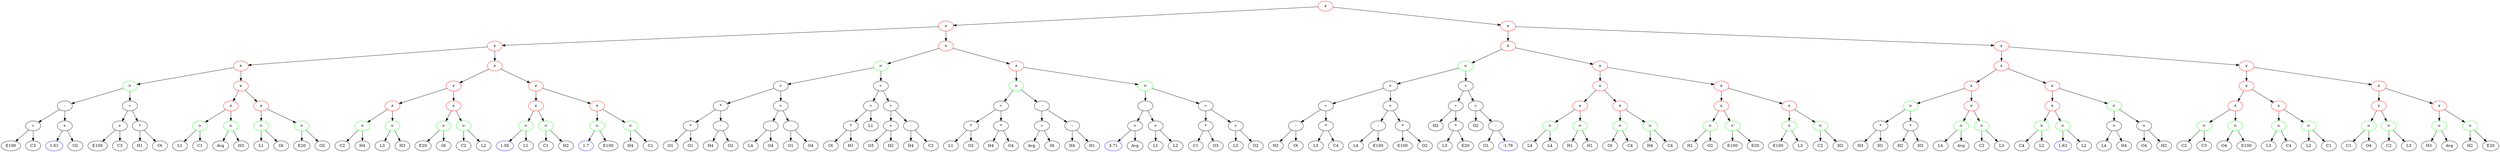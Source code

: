 digraph {
node0[label=" ∨ ",color=red];
node0 -> node1;
node1[label=" ∨ ",color=red];
node1 -> node2;
node2[label=" ∨ ",color=red];
node2 -> node3;
node3[label=" ∧ ",color=red];
node3 -> node4;
node4[label=" > ",color=green];
node4 -> node5;
node5[label=" - "];
node5 -> node6;
node6[label=" ÷ "];
node6 -> node7;
node7[label="E100"];
node6 -> node8;
node8[label="C3"];
node5 -> node9;
node9[label=" + "];
node9 -> node10;
node10[label="1.61",color=blue];
node9 -> node11;
node11[label="O2"];
node4 -> node12;
node12[label=" ÷ "];
node12 -> node13;
node13[label=" + "];
node13 -> node14;
node14[label="E100"];
node13 -> node15;
node15[label="C3"];
node12 -> node16;
node16[label=" * "];
node16 -> node17;
node17[label="H1"];
node16 -> node18;
node18[label="Ot"];
node3 -> node19;
node19[label=" ∨ ",color=red];
node19 -> node20;
node20[label=" ∨ ",color=red];
node20 -> node21;
node21[label=" > ",color=green];
node21 -> node22;
node22[label="L1"];
node21 -> node23;
node23[label="C1"];
node20 -> node24;
node24[label=" < ",color=green];
node24 -> node25;
node25[label="Avg"];
node24 -> node26;
node26[label="H3"];
node19 -> node27;
node27[label=" ∨ ",color=red];
node27 -> node28;
node28[label=" > ",color=green];
node28 -> node29;
node29[label="L1"];
node28 -> node30;
node30[label="Ot"];
node27 -> node31;
node31[label=" > ",color=green];
node31 -> node32;
node32[label="E20"];
node31 -> node33;
node33[label="O2"];
node2 -> node34;
node34[label=" ∧ ",color=red];
node34 -> node35;
node35[label=" ∨ ",color=red];
node35 -> node36;
node36[label=" ∧ ",color=red];
node36 -> node37;
node37[label=" < ",color=green];
node37 -> node38;
node38[label="C2"];
node37 -> node39;
node39[label="H4"];
node36 -> node40;
node40[label=" < ",color=green];
node40 -> node41;
node41[label="L3"];
node40 -> node42;
node42[label="H3"];
node35 -> node43;
node43[label=" ∧ ",color=red];
node43 -> node44;
node44[label=" > ",color=green];
node44 -> node45;
node45[label="E20"];
node44 -> node46;
node46[label="Ot"];
node43 -> node47;
node47[label=" > ",color=green];
node47 -> node48;
node48[label="C2"];
node47 -> node49;
node49[label="L2"];
node34 -> node50;
node50[label=" ∨ ",color=red];
node50 -> node51;
node51[label=" ∨ ",color=red];
node51 -> node52;
node52[label=" < ",color=green];
node52 -> node53;
node53[label="1.05",color=blue];
node52 -> node54;
node54[label="L1"];
node51 -> node55;
node55[label=" < ",color=green];
node55 -> node56;
node56[label="C1"];
node55 -> node57;
node57[label="H2"];
node50 -> node58;
node58[label=" ∧ ",color=red];
node58 -> node59;
node59[label=" > ",color=green];
node59 -> node60;
node60[label="1.7",color=blue];
node59 -> node61;
node61[label="E100"];
node58 -> node62;
node62[label=" < ",color=green];
node62 -> node63;
node63[label="H4"];
node62 -> node64;
node64[label="C1"];
node1 -> node65;
node65[label=" ∧ ",color=red];
node65 -> node66;
node66[label=" < ",color=green];
node66 -> node67;
node67[label=" + "];
node67 -> node68;
node68[label=" * "];
node68 -> node69;
node69[label=" * "];
node69 -> node70;
node70[label="O1"];
node69 -> node71;
node71[label="O1"];
node68 -> node72;
node72[label=" - "];
node72 -> node73;
node73[label="H4"];
node72 -> node74;
node74[label="O2"];
node67 -> node75;
node75[label=" + "];
node75 -> node76;
node76[label=" - "];
node76 -> node77;
node77[label="L4"];
node76 -> node78;
node78[label="O4"];
node75 -> node79;
node79[label=" - "];
node79 -> node80;
node80[label="O1"];
node79 -> node81;
node81[label="O4"];
node66 -> node82;
node82[label=" ÷ "];
node82 -> node83;
node83[label=" ÷ "];
node83 -> node84;
node84[label=" * "];
node84 -> node85;
node85[label="Ot"];
node84 -> node86;
node86[label="H1"];
node83 -> node87;
node87[label="L1"];
node82 -> node88;
node88[label=" ÷ "];
node88 -> node89;
node89[label=" + "];
node89 -> node90;
node90[label="O3"];
node89 -> node91;
node91[label="H2"];
node88 -> node92;
node92[label=" - "];
node92 -> node93;
node93[label="H4"];
node92 -> node94;
node94[label="C2"];
node65 -> node95;
node95[label=" ∧ ",color=red];
node95 -> node96;
node96[label=" > ",color=green];
node96 -> node97;
node97[label=" ÷ "];
node97 -> node98;
node98[label=" * "];
node98 -> node99;
node99[label="L1"];
node98 -> node100;
node100[label="O2"];
node97 -> node101;
node101[label=" * "];
node101 -> node102;
node102[label="H4"];
node101 -> node103;
node103[label="O4"];
node96 -> node104;
node104[label=" - "];
node104 -> node105;
node105[label=" ÷ "];
node105 -> node106;
node106[label="Avg"];
node105 -> node107;
node107[label="Ot"];
node104 -> node108;
node108[label=" - "];
node108 -> node109;
node109[label="H4"];
node108 -> node110;
node110[label="H1"];
node95 -> node111;
node111[label=" < ",color=green];
node111 -> node112;
node112[label=" - "];
node112 -> node113;
node113[label=" + "];
node113 -> node114;
node114[label="3.71",color=blue];
node113 -> node115;
node115[label="Avg"];
node112 -> node116;
node116[label=" + "];
node116 -> node117;
node117[label="L1"];
node116 -> node118;
node118[label="L2"];
node111 -> node119;
node119[label=" ÷ "];
node119 -> node120;
node120[label=" * "];
node120 -> node121;
node121[label="C1"];
node120 -> node122;
node122[label="O3"];
node119 -> node123;
node123[label=" + "];
node123 -> node124;
node124[label="L3"];
node123 -> node125;
node125[label="O2"];
node0 -> node126;
node126[label=" ∨ ",color=red];
node126 -> node127;
node127[label=" ∧ ",color=red];
node127 -> node128;
node128[label=" < ",color=green];
node128 -> node129;
node129[label=" + "];
node129 -> node130;
node130[label=" ÷ "];
node130 -> node131;
node131[label=" - "];
node131 -> node132;
node132[label="H2"];
node131 -> node133;
node133[label="Ot"];
node130 -> node134;
node134[label=" * "];
node134 -> node135;
node135[label="L3"];
node134 -> node136;
node136[label="C4"];
node129 -> node137;
node137[label=" + "];
node137 -> node138;
node138[label=" - "];
node138 -> node139;
node139[label="L4"];
node138 -> node140;
node140[label="E100"];
node137 -> node141;
node141[label=" * "];
node141 -> node142;
node142[label="E100"];
node141 -> node143;
node143[label="O2"];
node128 -> node144;
node144[label=" ÷ "];
node144 -> node145;
node145[label=" ÷ "];
node145 -> node146;
node146[label="H2"];
node145 -> node147;
node147[label=" * "];
node147 -> node148;
node148[label="L3"];
node147 -> node149;
node149[label="E20"];
node144 -> node150;
node150[label=" ÷ "];
node150 -> node151;
node151[label="O2"];
node150 -> node152;
node152[label=" - "];
node152 -> node153;
node153[label="O1"];
node152 -> node154;
node154[label="-1.76",color=blue];
node127 -> node155;
node155[label=" ∧ ",color=red];
node155 -> node156;
node156[label=" ∨ ",color=red];
node156 -> node157;
node157[label=" ∨ ",color=red];
node157 -> node158;
node158[label=" > ",color=green];
node158 -> node159;
node159[label="L4"];
node158 -> node160;
node160[label="L4"];
node157 -> node161;
node161[label=" > ",color=green];
node161 -> node162;
node162[label="H1"];
node161 -> node163;
node163[label="H1"];
node156 -> node164;
node164[label=" ∧ ",color=red];
node164 -> node165;
node165[label=" > ",color=green];
node165 -> node166;
node166[label="Ot"];
node165 -> node167;
node167[label="C4"];
node164 -> node168;
node168[label=" > ",color=green];
node168 -> node169;
node169[label="H4"];
node168 -> node170;
node170[label="C4"];
node155 -> node171;
node171[label=" ∧ ",color=red];
node171 -> node172;
node172[label=" ∨ ",color=red];
node172 -> node173;
node173[label=" < ",color=green];
node173 -> node174;
node174[label="H1"];
node173 -> node175;
node175[label="O2"];
node172 -> node176;
node176[label=" < ",color=green];
node176 -> node177;
node177[label="E100"];
node176 -> node178;
node178[label="E20"];
node171 -> node179;
node179[label=" ∧ ",color=red];
node179 -> node180;
node180[label=" < ",color=green];
node180 -> node181;
node181[label="E100"];
node180 -> node182;
node182[label="L3"];
node179 -> node183;
node183[label=" < ",color=green];
node183 -> node184;
node184[label="C2"];
node183 -> node185;
node185[label="H2"];
node126 -> node186;
node186[label=" ∨ ",color=red];
node186 -> node187;
node187[label=" ∧ ",color=red];
node187 -> node188;
node188[label=" ∧ ",color=red];
node188 -> node189;
node189[label=" > ",color=green];
node189 -> node190;
node190[label=" * "];
node190 -> node191;
node191[label="H3"];
node190 -> node192;
node192[label="H1"];
node189 -> node193;
node193[label=" * "];
node193 -> node194;
node194[label="H2"];
node193 -> node195;
node195[label="H3"];
node188 -> node196;
node196[label=" ∨ ",color=red];
node196 -> node197;
node197[label=" > ",color=green];
node197 -> node198;
node198[label="L4"];
node197 -> node199;
node199[label="Avg"];
node196 -> node200;
node200[label=" > ",color=green];
node200 -> node201;
node201[label="C2"];
node200 -> node202;
node202[label="L3"];
node187 -> node203;
node203[label=" ∨ ",color=red];
node203 -> node204;
node204[label=" ∨ ",color=red];
node204 -> node205;
node205[label=" > ",color=green];
node205 -> node206;
node206[label="C4"];
node205 -> node207;
node207[label="L2"];
node204 -> node208;
node208[label=" < ",color=green];
node208 -> node209;
node209[label="1.62",color=blue];
node208 -> node210;
node210[label="L2"];
node203 -> node211;
node211[label=" < ",color=green];
node211 -> node212;
node212[label=" + "];
node212 -> node213;
node213[label="L4"];
node212 -> node214;
node214[label="H4"];
node211 -> node215;
node215[label=" + "];
node215 -> node216;
node216[label="O4"];
node215 -> node217;
node217[label="H2"];
node186 -> node218;
node218[label=" ∨ ",color=red];
node218 -> node219;
node219[label=" ∨ ",color=red];
node219 -> node220;
node220[label=" ∧ ",color=red];
node220 -> node221;
node221[label=" < ",color=green];
node221 -> node222;
node222[label="C2"];
node221 -> node223;
node223[label="C3"];
node220 -> node224;
node224[label=" < ",color=green];
node224 -> node225;
node225[label="O4"];
node224 -> node226;
node226[label="E100"];
node219 -> node227;
node227[label=" ∧ ",color=red];
node227 -> node228;
node228[label=" < ",color=green];
node228 -> node229;
node229[label="L3"];
node228 -> node230;
node230[label="C4"];
node227 -> node231;
node231[label=" < ",color=green];
node231 -> node232;
node232[label="L2"];
node231 -> node233;
node233[label="C1"];
node218 -> node234;
node234[label=" ∧ ",color=red];
node234 -> node235;
node235[label=" ∨ ",color=red];
node235 -> node236;
node236[label=" > ",color=green];
node236 -> node237;
node237[label="C1"];
node236 -> node238;
node238[label="O4"];
node235 -> node239;
node239[label=" < ",color=green];
node239 -> node240;
node240[label="C2"];
node239 -> node241;
node241[label="L3"];
node234 -> node242;
node242[label=" ∨ ",color=red];
node242 -> node243;
node243[label=" < ",color=green];
node243 -> node244;
node244[label="H3"];
node243 -> node245;
node245[label="Avg"];
node242 -> node246;
node246[label=" > ",color=green];
node246 -> node247;
node247[label="H2"];
node246 -> node248;
node248[label="E20"];
}
